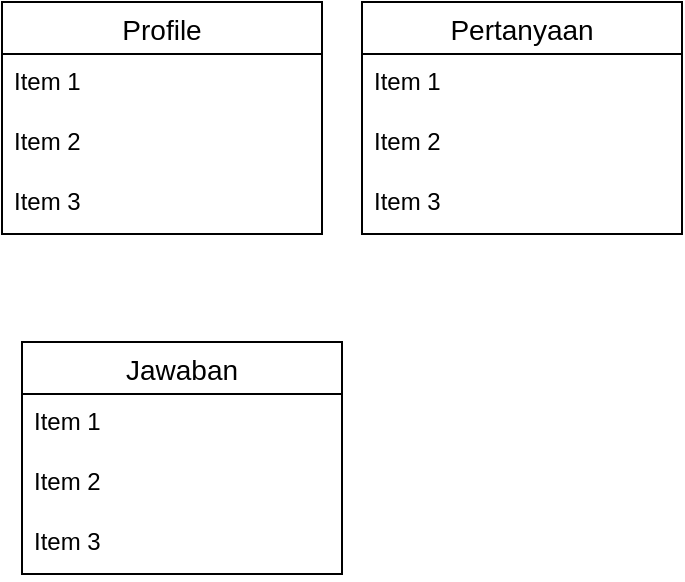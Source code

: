 <mxfile version="13.5.9" type="github">
  <diagram id="R2lEEEUBdFMjLlhIrx00" name="Page-1">
    <mxGraphModel dx="604" dy="674" grid="1" gridSize="10" guides="1" tooltips="1" connect="1" arrows="1" fold="1" page="1" pageScale="1" pageWidth="1100" pageHeight="850" math="0" shadow="0" extFonts="Permanent Marker^https://fonts.googleapis.com/css?family=Permanent+Marker">
      <root>
        <mxCell id="0" />
        <mxCell id="1" parent="0" />
        <mxCell id="hNDTII4GYqArJN-q6H18-1" value="Profile" style="swimlane;fontStyle=0;childLayout=stackLayout;horizontal=1;startSize=26;horizontalStack=0;resizeParent=1;resizeParentMax=0;resizeLast=0;collapsible=1;marginBottom=0;align=center;fontSize=14;" vertex="1" parent="1">
          <mxGeometry x="180" y="130" width="160" height="116" as="geometry" />
        </mxCell>
        <mxCell id="hNDTII4GYqArJN-q6H18-2" value="Item 1" style="text;strokeColor=none;fillColor=none;spacingLeft=4;spacingRight=4;overflow=hidden;rotatable=0;points=[[0,0.5],[1,0.5]];portConstraint=eastwest;fontSize=12;" vertex="1" parent="hNDTII4GYqArJN-q6H18-1">
          <mxGeometry y="26" width="160" height="30" as="geometry" />
        </mxCell>
        <mxCell id="hNDTII4GYqArJN-q6H18-3" value="Item 2" style="text;strokeColor=none;fillColor=none;spacingLeft=4;spacingRight=4;overflow=hidden;rotatable=0;points=[[0,0.5],[1,0.5]];portConstraint=eastwest;fontSize=12;" vertex="1" parent="hNDTII4GYqArJN-q6H18-1">
          <mxGeometry y="56" width="160" height="30" as="geometry" />
        </mxCell>
        <mxCell id="hNDTII4GYqArJN-q6H18-4" value="Item 3" style="text;strokeColor=none;fillColor=none;spacingLeft=4;spacingRight=4;overflow=hidden;rotatable=0;points=[[0,0.5],[1,0.5]];portConstraint=eastwest;fontSize=12;" vertex="1" parent="hNDTII4GYqArJN-q6H18-1">
          <mxGeometry y="86" width="160" height="30" as="geometry" />
        </mxCell>
        <mxCell id="hNDTII4GYqArJN-q6H18-5" value="Pertanyaan" style="swimlane;fontStyle=0;childLayout=stackLayout;horizontal=1;startSize=26;horizontalStack=0;resizeParent=1;resizeParentMax=0;resizeLast=0;collapsible=1;marginBottom=0;align=center;fontSize=14;" vertex="1" parent="1">
          <mxGeometry x="360" y="130" width="160" height="116" as="geometry" />
        </mxCell>
        <mxCell id="hNDTII4GYqArJN-q6H18-6" value="Item 1" style="text;strokeColor=none;fillColor=none;spacingLeft=4;spacingRight=4;overflow=hidden;rotatable=0;points=[[0,0.5],[1,0.5]];portConstraint=eastwest;fontSize=12;" vertex="1" parent="hNDTII4GYqArJN-q6H18-5">
          <mxGeometry y="26" width="160" height="30" as="geometry" />
        </mxCell>
        <mxCell id="hNDTII4GYqArJN-q6H18-7" value="Item 2" style="text;strokeColor=none;fillColor=none;spacingLeft=4;spacingRight=4;overflow=hidden;rotatable=0;points=[[0,0.5],[1,0.5]];portConstraint=eastwest;fontSize=12;" vertex="1" parent="hNDTII4GYqArJN-q6H18-5">
          <mxGeometry y="56" width="160" height="30" as="geometry" />
        </mxCell>
        <mxCell id="hNDTII4GYqArJN-q6H18-8" value="Item 3" style="text;strokeColor=none;fillColor=none;spacingLeft=4;spacingRight=4;overflow=hidden;rotatable=0;points=[[0,0.5],[1,0.5]];portConstraint=eastwest;fontSize=12;" vertex="1" parent="hNDTII4GYqArJN-q6H18-5">
          <mxGeometry y="86" width="160" height="30" as="geometry" />
        </mxCell>
        <mxCell id="hNDTII4GYqArJN-q6H18-9" value="Jawaban" style="swimlane;fontStyle=0;childLayout=stackLayout;horizontal=1;startSize=26;horizontalStack=0;resizeParent=1;resizeParentMax=0;resizeLast=0;collapsible=1;marginBottom=0;align=center;fontSize=14;" vertex="1" parent="1">
          <mxGeometry x="190" y="300" width="160" height="116" as="geometry" />
        </mxCell>
        <mxCell id="hNDTII4GYqArJN-q6H18-10" value="Item 1" style="text;strokeColor=none;fillColor=none;spacingLeft=4;spacingRight=4;overflow=hidden;rotatable=0;points=[[0,0.5],[1,0.5]];portConstraint=eastwest;fontSize=12;" vertex="1" parent="hNDTII4GYqArJN-q6H18-9">
          <mxGeometry y="26" width="160" height="30" as="geometry" />
        </mxCell>
        <mxCell id="hNDTII4GYqArJN-q6H18-11" value="Item 2" style="text;strokeColor=none;fillColor=none;spacingLeft=4;spacingRight=4;overflow=hidden;rotatable=0;points=[[0,0.5],[1,0.5]];portConstraint=eastwest;fontSize=12;" vertex="1" parent="hNDTII4GYqArJN-q6H18-9">
          <mxGeometry y="56" width="160" height="30" as="geometry" />
        </mxCell>
        <mxCell id="hNDTII4GYqArJN-q6H18-12" value="Item 3" style="text;strokeColor=none;fillColor=none;spacingLeft=4;spacingRight=4;overflow=hidden;rotatable=0;points=[[0,0.5],[1,0.5]];portConstraint=eastwest;fontSize=12;" vertex="1" parent="hNDTII4GYqArJN-q6H18-9">
          <mxGeometry y="86" width="160" height="30" as="geometry" />
        </mxCell>
      </root>
    </mxGraphModel>
  </diagram>
</mxfile>
